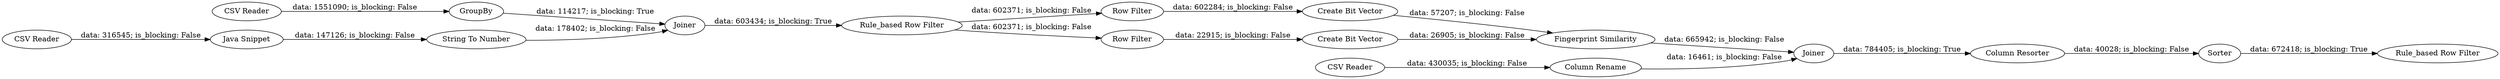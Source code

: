 digraph {
	"6638020354249907427_108" [label=Sorter]
	"6638020354249907427_104" [label=GroupBy]
	"6638020354249907427_101" [label="Row Filter"]
	"6638020354249907427_81" [label="Fingerprint Similarity"]
	"6638020354249907427_96" [label="CSV Reader"]
	"6638020354249907427_112" [label="Row Filter"]
	"6638020354249907427_106" [label=Joiner]
	"6638020354249907427_110" [label="Column Rename"]
	"6638020354249907427_109" [label="Rule_based Row Filter"]
	"6638020354249907427_71" [label=Joiner]
	"6638020354249907427_69" [label="CSV Reader"]
	"6638020354249907427_94" [label="Column Resorter"]
	"6638020354249907427_103" [label="Java Snippet"]
	"6638020354249907427_116" [label="String To Number"]
	"6638020354249907427_100" [label="Create Bit Vector"]
	"6638020354249907427_114" [label="Rule_based Row Filter"]
	"6638020354249907427_82" [label="Create Bit Vector"]
	"6638020354249907427_117" [label="CSV Reader"]
	"6638020354249907427_116" -> "6638020354249907427_71" [label="data: 178402; is_blocking: False"]
	"6638020354249907427_108" -> "6638020354249907427_114" [label="data: 672418; is_blocking: True"]
	"6638020354249907427_109" -> "6638020354249907427_101" [label="data: 602371; is_blocking: False"]
	"6638020354249907427_81" -> "6638020354249907427_106" [label="data: 665942; is_blocking: False"]
	"6638020354249907427_106" -> "6638020354249907427_94" [label="data: 784405; is_blocking: True"]
	"6638020354249907427_69" -> "6638020354249907427_104" [label="data: 1551090; is_blocking: False"]
	"6638020354249907427_100" -> "6638020354249907427_81" [label="data: 57207; is_blocking: False"]
	"6638020354249907427_117" -> "6638020354249907427_110" [label="data: 430035; is_blocking: False"]
	"6638020354249907427_82" -> "6638020354249907427_81" [label="data: 26905; is_blocking: False"]
	"6638020354249907427_104" -> "6638020354249907427_71" [label="data: 114217; is_blocking: True"]
	"6638020354249907427_110" -> "6638020354249907427_106" [label="data: 16461; is_blocking: False"]
	"6638020354249907427_103" -> "6638020354249907427_116" [label="data: 147126; is_blocking: False"]
	"6638020354249907427_109" -> "6638020354249907427_112" [label="data: 602371; is_blocking: False"]
	"6638020354249907427_101" -> "6638020354249907427_100" [label="data: 602284; is_blocking: False"]
	"6638020354249907427_112" -> "6638020354249907427_82" [label="data: 22915; is_blocking: False"]
	"6638020354249907427_94" -> "6638020354249907427_108" [label="data: 40028; is_blocking: False"]
	"6638020354249907427_96" -> "6638020354249907427_103" [label="data: 316545; is_blocking: False"]
	"6638020354249907427_71" -> "6638020354249907427_109" [label="data: 603434; is_blocking: True"]
	rankdir=LR
}
